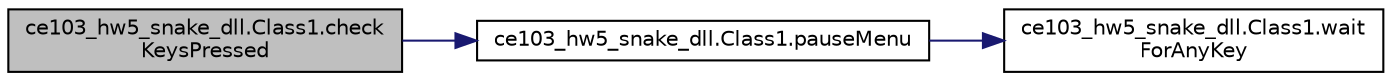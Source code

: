 digraph "ce103_hw5_snake_dll.Class1.checkKeysPressed"
{
 // INTERACTIVE_SVG=YES
 // LATEX_PDF_SIZE
  edge [fontname="Helvetica",fontsize="10",labelfontname="Helvetica",labelfontsize="10"];
  node [fontname="Helvetica",fontsize="10",shape=record];
  rankdir="LR";
  Node1 [label="ce103_hw5_snake_dll.Class1.check\lKeysPressed",height=0.2,width=0.4,color="black", fillcolor="grey75", style="filled", fontcolor="black",tooltip=" "];
  Node1 -> Node2 [color="midnightblue",fontsize="10",style="solid",fontname="Helvetica"];
  Node2 [label="ce103_hw5_snake_dll.Class1.pauseMenu",height=0.2,width=0.4,color="black", fillcolor="white", style="filled",URL="$d2/dee/a00049.html#aff195689d111b585591b6b6844dbd372",tooltip=" "];
  Node2 -> Node3 [color="midnightblue",fontsize="10",style="solid",fontname="Helvetica"];
  Node3 [label="ce103_hw5_snake_dll.Class1.wait\lForAnyKey",height=0.2,width=0.4,color="black", fillcolor="white", style="filled",URL="$d2/dee/a00049.html#a75471862cf9ce7eadaa220273eae32bc",tooltip=" "];
}
